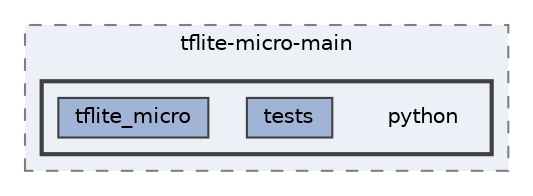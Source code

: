 digraph "Arduino/GetStartedWithMachineLearningOnArduino/tflite-micro-main/python"
{
 // LATEX_PDF_SIZE
  bgcolor="transparent";
  edge [fontname=Helvetica,fontsize=10,labelfontname=Helvetica,labelfontsize=10];
  node [fontname=Helvetica,fontsize=10,shape=box,height=0.2,width=0.4];
  compound=true
  subgraph clusterdir_37328d0195f4d1497edc6914cc71a1c6 {
    graph [ bgcolor="#edf0f7", pencolor="grey50", label="tflite-micro-main", fontname=Helvetica,fontsize=10 style="filled,dashed", URL="dir_37328d0195f4d1497edc6914cc71a1c6.html",tooltip=""]
  subgraph clusterdir_1b776bd1e52f39eb838df75cc6a7644c {
    graph [ bgcolor="#edf0f7", pencolor="grey25", label="", fontname=Helvetica,fontsize=10 style="filled,bold", URL="dir_1b776bd1e52f39eb838df75cc6a7644c.html",tooltip=""]
    dir_1b776bd1e52f39eb838df75cc6a7644c [shape=plaintext, label="python"];
  dir_345fcdfe924f88dc432d7ae273279e3b [label="tests", fillcolor="#a2b4d6", color="grey25", style="filled", URL="dir_345fcdfe924f88dc432d7ae273279e3b.html",tooltip=""];
  dir_3b38c66f7e83e90383a612c294b1820c [label="tflite_micro", fillcolor="#a2b4d6", color="grey25", style="filled", URL="dir_3b38c66f7e83e90383a612c294b1820c.html",tooltip=""];
  }
  }
}
